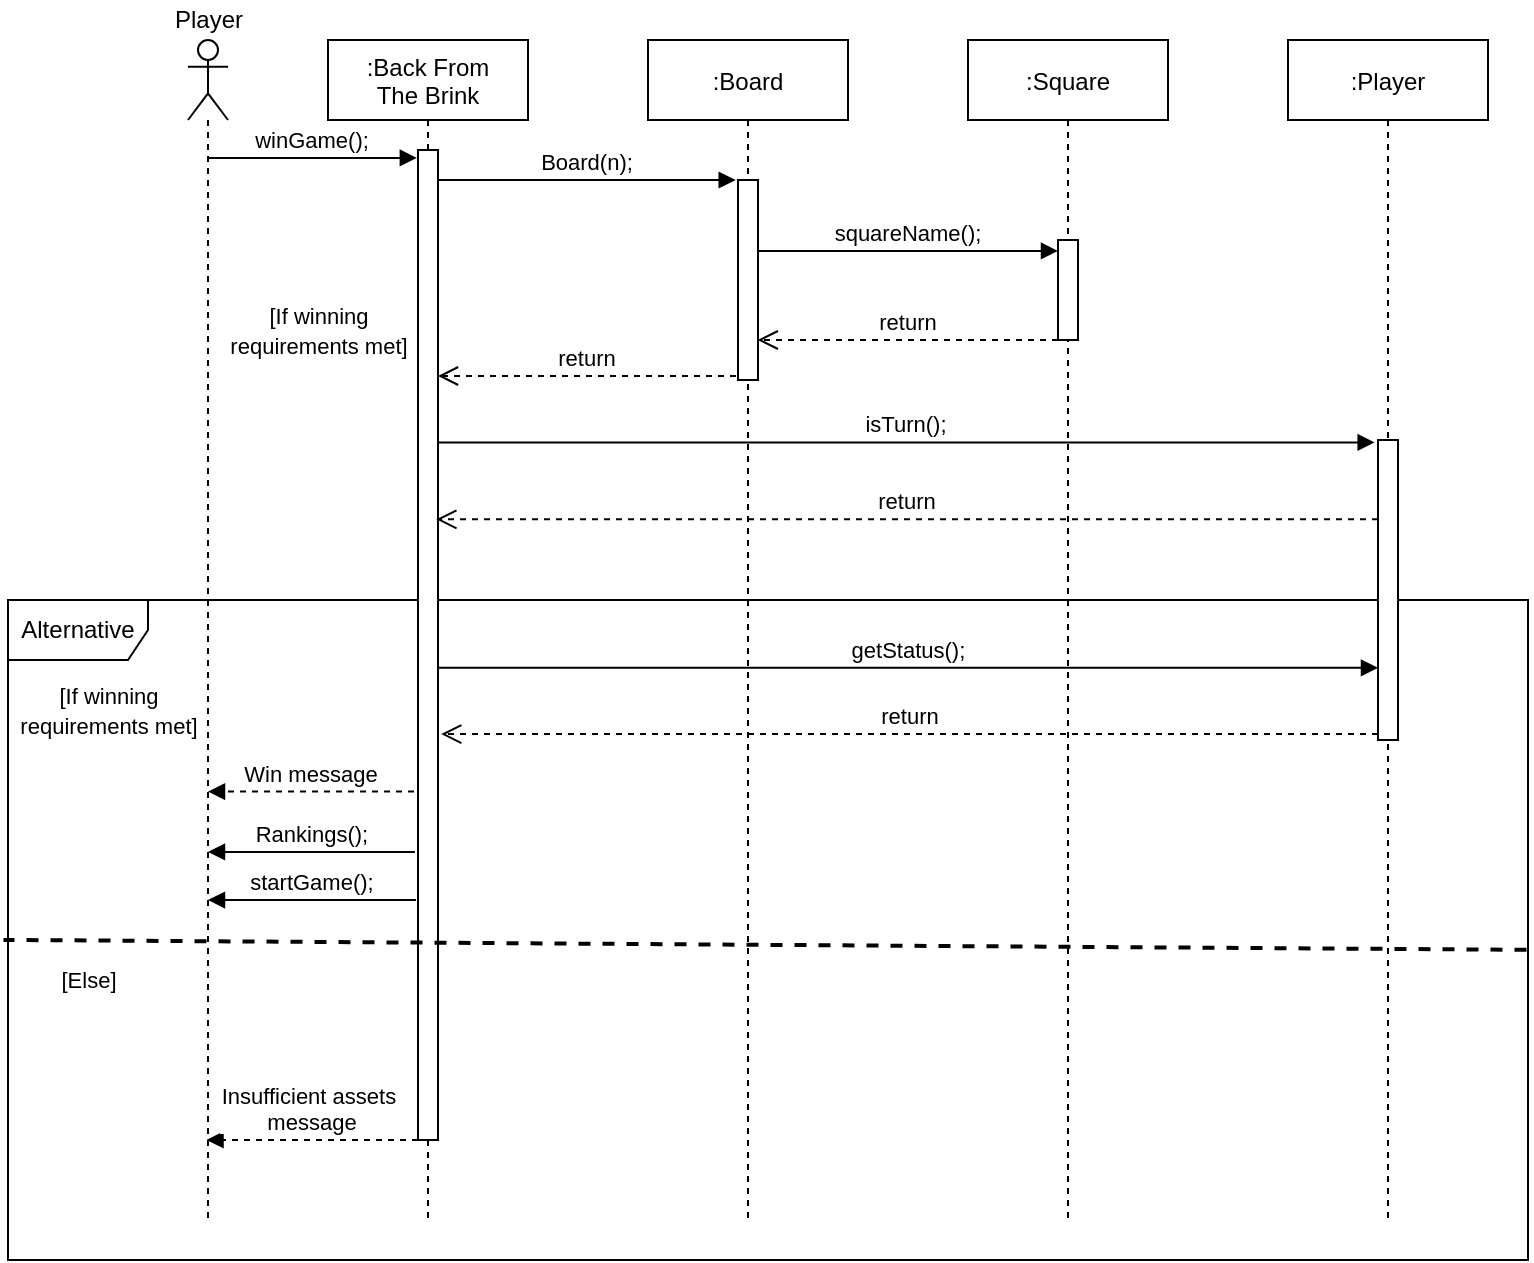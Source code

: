 <mxfile version="13.9.9" type="device"><diagram id="kgpKYQtTHZ0yAKxKKP6v" name="Page-1"><mxGraphModel dx="2272" dy="794" grid="1" gridSize="10" guides="1" tooltips="1" connect="1" arrows="1" fold="1" page="1" pageScale="1" pageWidth="850" pageHeight="1100" math="0" shadow="0"><root><mxCell id="0"/><mxCell id="1" parent="0"/><mxCell id="74ZAKOClQHKPJPHyaOJU-19" value="Alternative" style="shape=umlFrame;whiteSpace=wrap;html=1;width=70;height=30;" vertex="1" parent="1"><mxGeometry x="-40" y="360" width="760" height="330" as="geometry"/></mxCell><mxCell id="3nuBFxr9cyL0pnOWT2aG-1" value=":Back From &#10;The Brink" style="shape=umlLifeline;perimeter=lifelinePerimeter;container=1;collapsible=0;recursiveResize=0;rounded=0;shadow=0;strokeWidth=1;" parent="1" vertex="1"><mxGeometry x="120" y="80" width="100" height="590" as="geometry"/></mxCell><mxCell id="3nuBFxr9cyL0pnOWT2aG-2" value="" style="points=[];perimeter=orthogonalPerimeter;rounded=0;shadow=0;strokeWidth=1;" parent="3nuBFxr9cyL0pnOWT2aG-1" vertex="1"><mxGeometry x="45" y="55" width="10" height="495" as="geometry"/></mxCell><mxCell id="3nuBFxr9cyL0pnOWT2aG-5" value=":Board" style="shape=umlLifeline;perimeter=lifelinePerimeter;container=1;collapsible=0;recursiveResize=0;rounded=0;shadow=0;strokeWidth=1;" parent="1" vertex="1"><mxGeometry x="280" y="80" width="100" height="590" as="geometry"/></mxCell><mxCell id="3nuBFxr9cyL0pnOWT2aG-6" value="" style="points=[];perimeter=orthogonalPerimeter;rounded=0;shadow=0;strokeWidth=1;" parent="3nuBFxr9cyL0pnOWT2aG-5" vertex="1"><mxGeometry x="45" y="70" width="10" height="100" as="geometry"/></mxCell><mxCell id="3nuBFxr9cyL0pnOWT2aG-8" value="Board(n);" style="verticalAlign=bottom;endArrow=block;entryX=-0.114;entryY=0;shadow=0;strokeWidth=1;entryDx=0;entryDy=0;entryPerimeter=0;" parent="1" source="3nuBFxr9cyL0pnOWT2aG-2" target="3nuBFxr9cyL0pnOWT2aG-6" edge="1"><mxGeometry relative="1" as="geometry"><mxPoint x="275" y="160" as="sourcePoint"/></mxGeometry></mxCell><mxCell id="3nuBFxr9cyL0pnOWT2aG-10" value="return" style="verticalAlign=bottom;endArrow=open;dashed=1;endSize=8;shadow=0;strokeWidth=1;" parent="1" target="3nuBFxr9cyL0pnOWT2aG-2" edge="1"><mxGeometry relative="1" as="geometry"><mxPoint x="230" y="270" as="targetPoint"/><mxPoint x="324" y="248" as="sourcePoint"/></mxGeometry></mxCell><mxCell id="74ZAKOClQHKPJPHyaOJU-4" value="" style="shape=umlLifeline;participant=umlActor;perimeter=lifelinePerimeter;whiteSpace=wrap;html=1;container=1;collapsible=0;recursiveResize=0;verticalAlign=top;spacingTop=36;outlineConnect=0;" vertex="1" parent="1"><mxGeometry x="50" y="80" width="20" height="590" as="geometry"/></mxCell><mxCell id="74ZAKOClQHKPJPHyaOJU-5" value=":Square" style="shape=umlLifeline;perimeter=lifelinePerimeter;container=1;collapsible=0;recursiveResize=0;rounded=0;shadow=0;strokeWidth=1;" vertex="1" parent="1"><mxGeometry x="440" y="80" width="100" height="590" as="geometry"/></mxCell><mxCell id="74ZAKOClQHKPJPHyaOJU-6" value="" style="points=[];perimeter=orthogonalPerimeter;rounded=0;shadow=0;strokeWidth=1;" vertex="1" parent="74ZAKOClQHKPJPHyaOJU-5"><mxGeometry x="45" y="100" width="10" height="50" as="geometry"/></mxCell><mxCell id="74ZAKOClQHKPJPHyaOJU-7" value=":Player" style="shape=umlLifeline;perimeter=lifelinePerimeter;container=1;collapsible=0;recursiveResize=0;rounded=0;shadow=0;strokeWidth=1;" vertex="1" parent="1"><mxGeometry x="600" y="80" width="100" height="590" as="geometry"/></mxCell><mxCell id="74ZAKOClQHKPJPHyaOJU-8" value="" style="points=[];perimeter=orthogonalPerimeter;rounded=0;shadow=0;strokeWidth=1;" vertex="1" parent="74ZAKOClQHKPJPHyaOJU-7"><mxGeometry x="45" y="200" width="10" height="150" as="geometry"/></mxCell><mxCell id="74ZAKOClQHKPJPHyaOJU-9" value="winGame();" style="verticalAlign=bottom;endArrow=block;shadow=0;strokeWidth=1;entryX=-0.057;entryY=0.008;entryDx=0;entryDy=0;entryPerimeter=0;" edge="1" parent="1" source="74ZAKOClQHKPJPHyaOJU-4" target="3nuBFxr9cyL0pnOWT2aG-2"><mxGeometry relative="1" as="geometry"><mxPoint x="60" y="150.0" as="sourcePoint"/><mxPoint x="170" y="150" as="targetPoint"/></mxGeometry></mxCell><mxCell id="74ZAKOClQHKPJPHyaOJU-10" value="squareName();" style="verticalAlign=bottom;endArrow=block;shadow=0;strokeWidth=1;entryX=0;entryY=0.109;entryDx=0;entryDy=0;entryPerimeter=0;" edge="1" parent="1" source="3nuBFxr9cyL0pnOWT2aG-6" target="74ZAKOClQHKPJPHyaOJU-6"><mxGeometry relative="1" as="geometry"><mxPoint x="330" y="180" as="sourcePoint"/><mxPoint x="485" y="200" as="targetPoint"/></mxGeometry></mxCell><mxCell id="74ZAKOClQHKPJPHyaOJU-11" value="return" style="verticalAlign=bottom;endArrow=open;dashed=1;endSize=8;shadow=0;strokeWidth=1;entryX=0.986;entryY=0.8;entryDx=0;entryDy=0;entryPerimeter=0;" edge="1" parent="1" source="74ZAKOClQHKPJPHyaOJU-6" target="3nuBFxr9cyL0pnOWT2aG-6"><mxGeometry relative="1" as="geometry"><mxPoint x="340.0" y="210.05" as="targetPoint"/><mxPoint x="487.59" y="210.0" as="sourcePoint"/></mxGeometry></mxCell><mxCell id="74ZAKOClQHKPJPHyaOJU-12" value="isTurn();" style="verticalAlign=bottom;endArrow=block;shadow=0;strokeWidth=1;entryX=-0.167;entryY=0.008;entryDx=0;entryDy=0;entryPerimeter=0;" edge="1" parent="1" source="3nuBFxr9cyL0pnOWT2aG-2" target="74ZAKOClQHKPJPHyaOJU-8"><mxGeometry relative="1" as="geometry"><mxPoint x="180" y="260.0" as="sourcePoint"/><mxPoint x="329.66" y="260.0" as="targetPoint"/></mxGeometry></mxCell><mxCell id="74ZAKOClQHKPJPHyaOJU-13" value="return" style="verticalAlign=bottom;endArrow=open;dashed=1;endSize=8;shadow=0;strokeWidth=1;entryX=0.917;entryY=0.373;entryDx=0;entryDy=0;entryPerimeter=0;" edge="1" parent="1" source="74ZAKOClQHKPJPHyaOJU-8" target="3nuBFxr9cyL0pnOWT2aG-2"><mxGeometry relative="1" as="geometry"><mxPoint x="500" y="290.68" as="targetPoint"/><mxPoint x="646.21" y="290.0" as="sourcePoint"/></mxGeometry></mxCell><mxCell id="74ZAKOClQHKPJPHyaOJU-16" value="return" style="verticalAlign=bottom;endArrow=open;dashed=1;endSize=8;shadow=0;strokeWidth=1;entryX=1.159;entryY=0.59;entryDx=0;entryDy=0;entryPerimeter=0;" edge="1" parent="1" source="74ZAKOClQHKPJPHyaOJU-8" target="3nuBFxr9cyL0pnOWT2aG-2"><mxGeometry relative="1" as="geometry"><mxPoint x="170.0" y="359.995" as="targetPoint"/><mxPoint x="644" y="371" as="sourcePoint"/></mxGeometry></mxCell><mxCell id="74ZAKOClQHKPJPHyaOJU-17" value="Win message" style="verticalAlign=bottom;endArrow=block;shadow=0;strokeWidth=1;exitX=-0.2;exitY=0.648;exitDx=0;exitDy=0;exitPerimeter=0;dashed=1;" edge="1" parent="1" source="3nuBFxr9cyL0pnOWT2aG-2" target="74ZAKOClQHKPJPHyaOJU-4"><mxGeometry relative="1" as="geometry"><mxPoint x="60" y="380.0" as="sourcePoint"/><mxPoint x="100" y="420" as="targetPoint"/></mxGeometry></mxCell><mxCell id="74ZAKOClQHKPJPHyaOJU-18" value="Rankings();" style="verticalAlign=bottom;endArrow=block;shadow=0;strokeWidth=1;exitX=-0.152;exitY=0.709;exitDx=0;exitDy=0;exitPerimeter=0;" edge="1" parent="1" source="3nuBFxr9cyL0pnOWT2aG-2" target="74ZAKOClQHKPJPHyaOJU-4"><mxGeometry relative="1" as="geometry"><mxPoint x="165.0" y="459.995" as="sourcePoint"/><mxPoint x="59.6" y="459.995" as="targetPoint"/></mxGeometry></mxCell><mxCell id="74ZAKOClQHKPJPHyaOJU-21" value="" style="verticalAlign=bottom;endArrow=none;dashed=1;shadow=0;strokeWidth=2;endFill=0;entryX=-0.003;entryY=0.515;entryDx=0;entryDy=0;entryPerimeter=0;exitX=0.999;exitY=0.53;exitDx=0;exitDy=0;exitPerimeter=0;" edge="1" parent="1" source="74ZAKOClQHKPJPHyaOJU-19" target="74ZAKOClQHKPJPHyaOJU-19"><mxGeometry relative="1" as="geometry"><mxPoint x="50" y="473" as="targetPoint"/><mxPoint x="720" y="524" as="sourcePoint"/></mxGeometry></mxCell><mxCell id="74ZAKOClQHKPJPHyaOJU-22" value="&lt;font style=&quot;font-size: 11px&quot;&gt;[If winning&lt;br&gt;requirements met]&lt;/font&gt;" style="text;html=1;align=center;verticalAlign=middle;resizable=0;points=[];autosize=1;" vertex="1" parent="1"><mxGeometry x="65" y="210" width="100" height="30" as="geometry"/></mxCell><mxCell id="74ZAKOClQHKPJPHyaOJU-23" value="&lt;span style=&quot;font-size: 11px&quot;&gt;[Else]&lt;/span&gt;" style="text;html=1;align=center;verticalAlign=middle;resizable=0;points=[];autosize=1;" vertex="1" parent="1"><mxGeometry x="-20" y="540" width="40" height="20" as="geometry"/></mxCell><mxCell id="74ZAKOClQHKPJPHyaOJU-24" value="&lt;span style=&quot;font-size: 11px&quot;&gt;[If winning&lt;br&gt;requirements met]&lt;/span&gt;" style="text;html=1;align=center;verticalAlign=middle;resizable=0;points=[];autosize=1;" vertex="1" parent="1"><mxGeometry x="-40" y="400" width="100" height="30" as="geometry"/></mxCell><mxCell id="74ZAKOClQHKPJPHyaOJU-14" value="getStatus();" style="verticalAlign=bottom;endArrow=block;shadow=0;strokeWidth=1;exitX=1.021;exitY=0.523;exitDx=0;exitDy=0;exitPerimeter=0;" edge="1" parent="1" source="3nuBFxr9cyL0pnOWT2aG-2" target="74ZAKOClQHKPJPHyaOJU-8"><mxGeometry relative="1" as="geometry"><mxPoint x="180.0" y="322.15" as="sourcePoint"/><mxPoint x="644" y="445" as="targetPoint"/></mxGeometry></mxCell><mxCell id="74ZAKOClQHKPJPHyaOJU-28" value="Insufficient assets &#10;message" style="verticalAlign=bottom;endArrow=block;shadow=0;strokeWidth=1;exitX=0.055;exitY=0.639;exitDx=0;exitDy=0;exitPerimeter=0;dashed=1;" edge="1" parent="1"><mxGeometry relative="1" as="geometry"><mxPoint x="165.0" y="629.995" as="sourcePoint"/><mxPoint x="59.26" y="629.995" as="targetPoint"/></mxGeometry></mxCell><mxCell id="74ZAKOClQHKPJPHyaOJU-29" value="startGame();" style="verticalAlign=bottom;endArrow=block;shadow=0;strokeWidth=1;exitX=-0.152;exitY=0.709;exitDx=0;exitDy=0;exitPerimeter=0;" edge="1" parent="1"><mxGeometry relative="1" as="geometry"><mxPoint x="163.98" y="510.005" as="sourcePoint"/><mxPoint x="60" y="510.005" as="targetPoint"/></mxGeometry></mxCell><mxCell id="74ZAKOClQHKPJPHyaOJU-30" value="Player" style="text;html=1;align=center;verticalAlign=middle;resizable=0;points=[];autosize=1;" vertex="1" parent="1"><mxGeometry x="35" y="60" width="50" height="20" as="geometry"/></mxCell></root></mxGraphModel></diagram></mxfile>